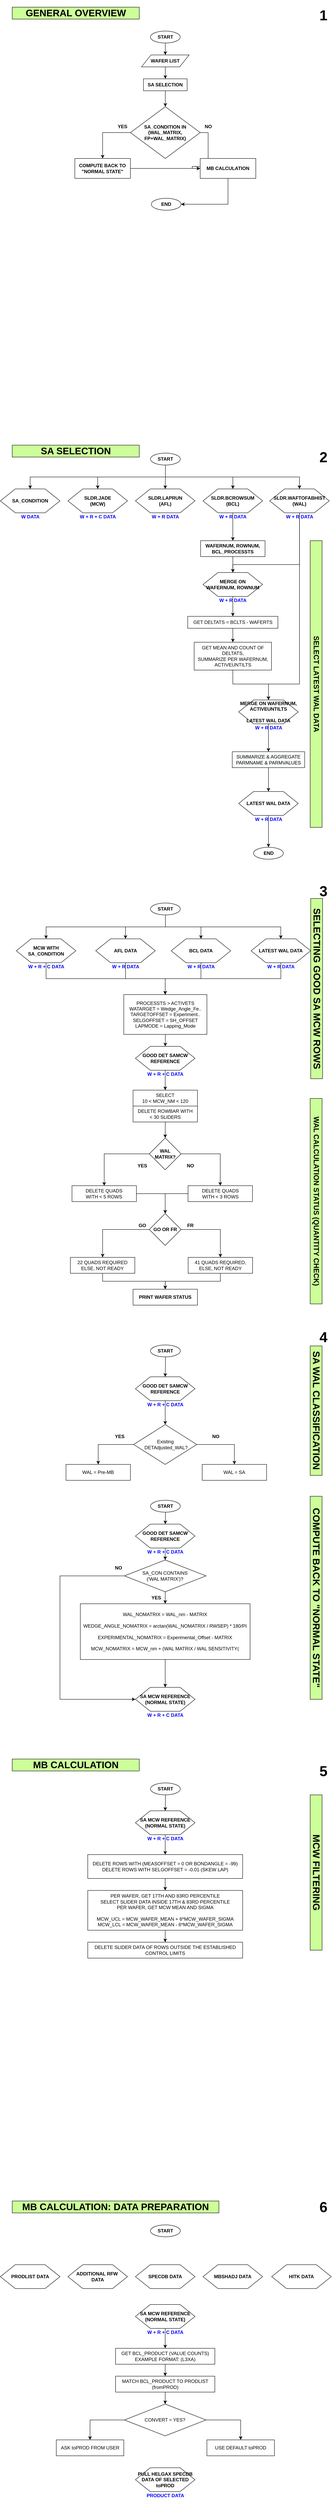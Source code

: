 <mxfile version="12.9.9" type="github">
  <diagram id="1Mv5UenHe6NZsJKYI-XA" name="Page-1">
    <mxGraphModel dx="1143" dy="1230" grid="1" gridSize="10" guides="1" tooltips="1" connect="1" arrows="1" fold="1" page="1" pageScale="1" pageWidth="850" pageHeight="1100" math="0" shadow="0">
      <root>
        <mxCell id="0" />
        <mxCell id="1" parent="0" />
        <mxCell id="eDKnLKu3AF1lJeht246Q-283" value="&lt;h1&gt;SA WAL CLASSIFICATION&lt;/h1&gt;" style="rounded=0;whiteSpace=wrap;html=1;fontStyle=1;fillColor=#CCFF99;rotation=90;" vertex="1" parent="1">
          <mxGeometry x="642.47" y="3530" width="325.06" height="30" as="geometry" />
        </mxCell>
        <mxCell id="eDKnLKu3AF1lJeht246Q-268" value="&lt;h1&gt;SELECTING GOOD SA MCW ROWS&lt;/h1&gt;" style="rounded=0;whiteSpace=wrap;html=1;fontStyle=1;fillColor=#CCFF99;rotation=90;" vertex="1" parent="1">
          <mxGeometry x="580" y="2470" width="452.68" height="30" as="geometry" />
        </mxCell>
        <mxCell id="eDKnLKu3AF1lJeht246Q-3" style="edgeStyle=orthogonalEdgeStyle;rounded=0;orthogonalLoop=1;jettySize=auto;html=1;exitX=0.5;exitY=1;exitDx=0;exitDy=0;entryX=0.5;entryY=0;entryDx=0;entryDy=0;fontStyle=1" edge="1" parent="1" source="eDKnLKu3AF1lJeht246Q-1" target="eDKnLKu3AF1lJeht246Q-2">
          <mxGeometry relative="1" as="geometry" />
        </mxCell>
        <mxCell id="eDKnLKu3AF1lJeht246Q-1" value="&lt;span&gt;START&lt;/span&gt;" style="ellipse;whiteSpace=wrap;html=1;fontStyle=1" vertex="1" parent="1">
          <mxGeometry x="387.76" y="80" width="75" height="30" as="geometry" />
        </mxCell>
        <mxCell id="eDKnLKu3AF1lJeht246Q-5" style="edgeStyle=orthogonalEdgeStyle;rounded=0;orthogonalLoop=1;jettySize=auto;html=1;exitX=0.5;exitY=1;exitDx=0;exitDy=0;entryX=0.5;entryY=0;entryDx=0;entryDy=0;fontStyle=1" edge="1" parent="1" source="eDKnLKu3AF1lJeht246Q-2" target="eDKnLKu3AF1lJeht246Q-4">
          <mxGeometry relative="1" as="geometry" />
        </mxCell>
        <mxCell id="eDKnLKu3AF1lJeht246Q-2" value="WAFER LIST" style="shape=parallelogram;perimeter=parallelogramPerimeter;whiteSpace=wrap;html=1;fontStyle=1" vertex="1" parent="1">
          <mxGeometry x="365.26" y="140" width="120" height="30" as="geometry" />
        </mxCell>
        <mxCell id="eDKnLKu3AF1lJeht246Q-7" value="" style="edgeStyle=orthogonalEdgeStyle;rounded=0;orthogonalLoop=1;jettySize=auto;html=1;fontStyle=1" edge="1" parent="1" source="eDKnLKu3AF1lJeht246Q-4" target="eDKnLKu3AF1lJeht246Q-6">
          <mxGeometry relative="1" as="geometry" />
        </mxCell>
        <mxCell id="eDKnLKu3AF1lJeht246Q-4" value="&lt;span&gt;SA SELECTION&lt;/span&gt;" style="rounded=0;whiteSpace=wrap;html=1;fontStyle=1" vertex="1" parent="1">
          <mxGeometry x="370.27" y="200" width="110" height="30" as="geometry" />
        </mxCell>
        <mxCell id="eDKnLKu3AF1lJeht246Q-11" style="edgeStyle=orthogonalEdgeStyle;rounded=0;orthogonalLoop=1;jettySize=auto;html=1;exitX=0;exitY=0.5;exitDx=0;exitDy=0;entryX=0.5;entryY=0;entryDx=0;entryDy=0;fontStyle=1" edge="1" parent="1" source="eDKnLKu3AF1lJeht246Q-6" target="eDKnLKu3AF1lJeht246Q-8">
          <mxGeometry relative="1" as="geometry" />
        </mxCell>
        <mxCell id="eDKnLKu3AF1lJeht246Q-12" style="edgeStyle=orthogonalEdgeStyle;rounded=0;orthogonalLoop=1;jettySize=auto;html=1;exitX=1;exitY=0.5;exitDx=0;exitDy=0;fontStyle=1" edge="1" parent="1" source="eDKnLKu3AF1lJeht246Q-6" target="eDKnLKu3AF1lJeht246Q-10">
          <mxGeometry relative="1" as="geometry" />
        </mxCell>
        <mxCell id="eDKnLKu3AF1lJeht246Q-6" value="SA_CONDITION IN (WAL_MATRIX, FP+WAL_MATRIX)" style="rhombus;whiteSpace=wrap;html=1;fontStyle=1" vertex="1" parent="1">
          <mxGeometry x="337.4" y="270" width="175.71" height="130" as="geometry" />
        </mxCell>
        <mxCell id="eDKnLKu3AF1lJeht246Q-17" style="edgeStyle=orthogonalEdgeStyle;rounded=0;orthogonalLoop=1;jettySize=auto;html=1;exitX=1;exitY=0.5;exitDx=0;exitDy=0;fontStyle=1" edge="1" parent="1" source="eDKnLKu3AF1lJeht246Q-8" target="eDKnLKu3AF1lJeht246Q-10">
          <mxGeometry relative="1" as="geometry" />
        </mxCell>
        <mxCell id="eDKnLKu3AF1lJeht246Q-8" value="&lt;span&gt;COMPUTE BACK TO &quot;NORMAL STATE&quot;&lt;br&gt;&lt;/span&gt;" style="rounded=0;whiteSpace=wrap;html=1;fontStyle=1" vertex="1" parent="1">
          <mxGeometry x="197.4" y="400" width="140" height="50" as="geometry" />
        </mxCell>
        <mxCell id="eDKnLKu3AF1lJeht246Q-20" style="edgeStyle=orthogonalEdgeStyle;rounded=0;orthogonalLoop=1;jettySize=auto;html=1;exitX=0.5;exitY=1;exitDx=0;exitDy=0;entryX=1;entryY=0.5;entryDx=0;entryDy=0;fontStyle=1" edge="1" parent="1" source="eDKnLKu3AF1lJeht246Q-10" target="eDKnLKu3AF1lJeht246Q-18">
          <mxGeometry relative="1" as="geometry" />
        </mxCell>
        <mxCell id="eDKnLKu3AF1lJeht246Q-10" value="&lt;span&gt;MB CALCULATION&lt;br&gt;&lt;/span&gt;" style="rounded=0;whiteSpace=wrap;html=1;fontStyle=1" vertex="1" parent="1">
          <mxGeometry x="513.11" y="400" width="140" height="50" as="geometry" />
        </mxCell>
        <mxCell id="eDKnLKu3AF1lJeht246Q-13" value="&lt;span&gt;YES&lt;/span&gt;" style="text;html=1;align=center;verticalAlign=middle;resizable=0;points=[];autosize=1;fontStyle=1" vertex="1" parent="1">
          <mxGeometry x="297.4" y="310" width="40" height="20" as="geometry" />
        </mxCell>
        <mxCell id="eDKnLKu3AF1lJeht246Q-14" value="&lt;span&gt;NO&lt;/span&gt;" style="text;html=1;align=center;verticalAlign=middle;resizable=0;points=[];autosize=1;fontStyle=1" vertex="1" parent="1">
          <mxGeometry x="518.11" y="310" width="30" height="20" as="geometry" />
        </mxCell>
        <mxCell id="eDKnLKu3AF1lJeht246Q-18" value="&lt;span&gt;END&lt;/span&gt;" style="ellipse;whiteSpace=wrap;html=1;fontStyle=1" vertex="1" parent="1">
          <mxGeometry x="390" y="500" width="75" height="30" as="geometry" />
        </mxCell>
        <mxCell id="eDKnLKu3AF1lJeht246Q-21" value="&lt;h1&gt;&lt;span&gt;SA SELECTION&lt;/span&gt;&lt;/h1&gt;" style="rounded=0;whiteSpace=wrap;html=1;fontStyle=1;fillColor=#CCFF99;" vertex="1" parent="1">
          <mxGeometry x="39.76" y="1120" width="320" height="30" as="geometry" />
        </mxCell>
        <mxCell id="eDKnLKu3AF1lJeht246Q-38" style="edgeStyle=orthogonalEdgeStyle;rounded=0;orthogonalLoop=1;jettySize=auto;html=1;exitX=0.5;exitY=1;exitDx=0;exitDy=0;fontStyle=1" edge="1" parent="1" source="eDKnLKu3AF1lJeht246Q-22" target="eDKnLKu3AF1lJeht246Q-36">
          <mxGeometry relative="1" as="geometry" />
        </mxCell>
        <mxCell id="eDKnLKu3AF1lJeht246Q-39" style="edgeStyle=orthogonalEdgeStyle;rounded=0;orthogonalLoop=1;jettySize=auto;html=1;exitX=0.5;exitY=1;exitDx=0;exitDy=0;fontStyle=1" edge="1" parent="1" source="eDKnLKu3AF1lJeht246Q-22" target="eDKnLKu3AF1lJeht246Q-29">
          <mxGeometry relative="1" as="geometry" />
        </mxCell>
        <mxCell id="eDKnLKu3AF1lJeht246Q-40" style="edgeStyle=orthogonalEdgeStyle;rounded=0;orthogonalLoop=1;jettySize=auto;html=1;exitX=0.5;exitY=1;exitDx=0;exitDy=0;fontStyle=1" edge="1" parent="1" source="eDKnLKu3AF1lJeht246Q-22" target="eDKnLKu3AF1lJeht246Q-23">
          <mxGeometry relative="1" as="geometry" />
        </mxCell>
        <mxCell id="eDKnLKu3AF1lJeht246Q-41" style="edgeStyle=orthogonalEdgeStyle;rounded=0;orthogonalLoop=1;jettySize=auto;html=1;exitX=0.5;exitY=1;exitDx=0;exitDy=0;fontStyle=1" edge="1" parent="1" source="eDKnLKu3AF1lJeht246Q-22" target="eDKnLKu3AF1lJeht246Q-25">
          <mxGeometry relative="1" as="geometry" />
        </mxCell>
        <mxCell id="eDKnLKu3AF1lJeht246Q-42" style="edgeStyle=orthogonalEdgeStyle;rounded=0;orthogonalLoop=1;jettySize=auto;html=1;exitX=0.5;exitY=1;exitDx=0;exitDy=0;fontStyle=1" edge="1" parent="1" source="eDKnLKu3AF1lJeht246Q-22" target="eDKnLKu3AF1lJeht246Q-27">
          <mxGeometry relative="1" as="geometry" />
        </mxCell>
        <mxCell id="eDKnLKu3AF1lJeht246Q-22" value="&lt;span&gt;START&lt;/span&gt;" style="ellipse;whiteSpace=wrap;html=1;fontStyle=1" vertex="1" parent="1">
          <mxGeometry x="388" y="1140" width="75" height="30" as="geometry" />
        </mxCell>
        <mxCell id="eDKnLKu3AF1lJeht246Q-23" value="SLDR.JADE&lt;br&gt;(MCW)" style="shape=hexagon;perimeter=hexagonPerimeter2;whiteSpace=wrap;html=1;fontStyle=1" vertex="1" parent="1">
          <mxGeometry x="180" y="1230" width="150" height="60" as="geometry" />
        </mxCell>
        <mxCell id="eDKnLKu3AF1lJeht246Q-24" value="&lt;font color=&quot;#0000ff&quot;&gt;W + R + C DATA&lt;/font&gt;" style="text;html=1;align=center;verticalAlign=middle;resizable=0;points=[];autosize=1;fontStyle=1" vertex="1" parent="1">
          <mxGeometry x="200" y="1290" width="110" height="20" as="geometry" />
        </mxCell>
        <mxCell id="eDKnLKu3AF1lJeht246Q-25" value="SLDR.LAPRUN&lt;br&gt;(AFL)" style="shape=hexagon;perimeter=hexagonPerimeter2;whiteSpace=wrap;html=1;fontStyle=1" vertex="1" parent="1">
          <mxGeometry x="350" y="1230" width="150" height="60" as="geometry" />
        </mxCell>
        <mxCell id="eDKnLKu3AF1lJeht246Q-26" value="&lt;font color=&quot;#0000ff&quot;&gt;W + R DATA&lt;/font&gt;" style="text;html=1;align=center;verticalAlign=middle;resizable=0;points=[];autosize=1;fontStyle=1" vertex="1" parent="1">
          <mxGeometry x="385" y="1290" width="80" height="20" as="geometry" />
        </mxCell>
        <mxCell id="eDKnLKu3AF1lJeht246Q-142" value="" style="edgeStyle=orthogonalEdgeStyle;rounded=0;orthogonalLoop=1;jettySize=auto;html=1;fontStyle=1" edge="1" parent="1" source="eDKnLKu3AF1lJeht246Q-27" target="eDKnLKu3AF1lJeht246Q-44">
          <mxGeometry relative="1" as="geometry" />
        </mxCell>
        <mxCell id="eDKnLKu3AF1lJeht246Q-27" value="SLDR.BCROWSUM&lt;br&gt;(BCL)" style="shape=hexagon;perimeter=hexagonPerimeter2;whiteSpace=wrap;html=1;fontStyle=1" vertex="1" parent="1">
          <mxGeometry x="520.27" y="1230" width="150" height="60" as="geometry" />
        </mxCell>
        <mxCell id="eDKnLKu3AF1lJeht246Q-28" value="&lt;font color=&quot;#0000ff&quot;&gt;W + R DATA&lt;/font&gt;" style="text;html=1;align=center;verticalAlign=middle;resizable=0;points=[];autosize=1;fontStyle=1" vertex="1" parent="1">
          <mxGeometry x="555.27" y="1290" width="80" height="20" as="geometry" />
        </mxCell>
        <mxCell id="eDKnLKu3AF1lJeht246Q-70" style="edgeStyle=orthogonalEdgeStyle;rounded=0;orthogonalLoop=1;jettySize=auto;html=1;fontStyle=1" edge="1" parent="1" source="eDKnLKu3AF1lJeht246Q-29" target="eDKnLKu3AF1lJeht246Q-63">
          <mxGeometry relative="1" as="geometry">
            <Array as="points">
              <mxPoint x="763" y="1720" />
              <mxPoint x="685" y="1720" />
            </Array>
          </mxGeometry>
        </mxCell>
        <mxCell id="eDKnLKu3AF1lJeht246Q-143" style="edgeStyle=orthogonalEdgeStyle;rounded=0;orthogonalLoop=1;jettySize=auto;html=1;entryX=0.5;entryY=0;entryDx=0;entryDy=0;fontStyle=1" edge="1" parent="1" source="eDKnLKu3AF1lJeht246Q-29" target="eDKnLKu3AF1lJeht246Q-48">
          <mxGeometry relative="1" as="geometry">
            <Array as="points">
              <mxPoint x="763" y="1420" />
              <mxPoint x="595" y="1420" />
            </Array>
          </mxGeometry>
        </mxCell>
        <mxCell id="eDKnLKu3AF1lJeht246Q-29" value="SLDR.WAFTOFABHIST&lt;br&gt;(WAL)" style="shape=hexagon;perimeter=hexagonPerimeter2;whiteSpace=wrap;html=1;fontStyle=1" vertex="1" parent="1">
          <mxGeometry x="688.11" y="1230" width="150" height="60" as="geometry" />
        </mxCell>
        <mxCell id="eDKnLKu3AF1lJeht246Q-30" value="&lt;font color=&quot;#0000ff&quot;&gt;W + R DATA&lt;/font&gt;" style="text;html=1;align=center;verticalAlign=middle;resizable=0;points=[];autosize=1;fontStyle=1" vertex="1" parent="1">
          <mxGeometry x="723.11" y="1290" width="80" height="20" as="geometry" />
        </mxCell>
        <mxCell id="eDKnLKu3AF1lJeht246Q-36" value="SA_CONDITION" style="shape=hexagon;perimeter=hexagonPerimeter2;whiteSpace=wrap;html=1;fontStyle=1" vertex="1" parent="1">
          <mxGeometry x="10" y="1230" width="150" height="60" as="geometry" />
        </mxCell>
        <mxCell id="eDKnLKu3AF1lJeht246Q-37" value="&lt;font color=&quot;#0000ff&quot;&gt;W DATA&lt;/font&gt;" style="text;html=1;align=center;verticalAlign=middle;resizable=0;points=[];autosize=1;fontStyle=1" vertex="1" parent="1">
          <mxGeometry x="55" y="1290" width="60" height="20" as="geometry" />
        </mxCell>
        <mxCell id="eDKnLKu3AF1lJeht246Q-144" value="" style="edgeStyle=orthogonalEdgeStyle;rounded=0;orthogonalLoop=1;jettySize=auto;html=1;fontStyle=1" edge="1" parent="1" source="eDKnLKu3AF1lJeht246Q-44" target="eDKnLKu3AF1lJeht246Q-48">
          <mxGeometry relative="1" as="geometry" />
        </mxCell>
        <mxCell id="eDKnLKu3AF1lJeht246Q-44" value="WAFERNUM, ROWNUM, BCL_PROCESSTS" style="rounded=0;whiteSpace=wrap;html=1;fontStyle=1" vertex="1" parent="1">
          <mxGeometry x="514.15" y="1360" width="162.23" height="40" as="geometry" />
        </mxCell>
        <mxCell id="eDKnLKu3AF1lJeht246Q-55" style="edgeStyle=orthogonalEdgeStyle;rounded=0;orthogonalLoop=1;jettySize=auto;html=1;exitX=0.5;exitY=1;exitDx=0;exitDy=0;entryX=0.5;entryY=0;entryDx=0;entryDy=0;fontStyle=1" edge="1" parent="1" source="eDKnLKu3AF1lJeht246Q-48" target="eDKnLKu3AF1lJeht246Q-52">
          <mxGeometry relative="1" as="geometry" />
        </mxCell>
        <mxCell id="eDKnLKu3AF1lJeht246Q-48" value="MERGE ON &lt;br&gt;WAFERNUM, ROWNUM" style="shape=hexagon;perimeter=hexagonPerimeter2;whiteSpace=wrap;html=1;fontStyle=1" vertex="1" parent="1">
          <mxGeometry x="520.27" y="1440" width="150" height="60" as="geometry" />
        </mxCell>
        <mxCell id="eDKnLKu3AF1lJeht246Q-49" value="&lt;font color=&quot;#0000ff&quot;&gt;W + R DATA&lt;/font&gt;" style="text;html=1;align=center;verticalAlign=middle;resizable=0;points=[];autosize=1;fontStyle=1" vertex="1" parent="1">
          <mxGeometry x="555.27" y="1500" width="80" height="20" as="geometry" />
        </mxCell>
        <mxCell id="eDKnLKu3AF1lJeht246Q-59" style="edgeStyle=orthogonalEdgeStyle;rounded=0;orthogonalLoop=1;jettySize=auto;html=1;exitX=0.5;exitY=1;exitDx=0;exitDy=0;fontStyle=1" edge="1" parent="1" source="eDKnLKu3AF1lJeht246Q-52" target="eDKnLKu3AF1lJeht246Q-56">
          <mxGeometry relative="1" as="geometry" />
        </mxCell>
        <mxCell id="eDKnLKu3AF1lJeht246Q-52" value="&lt;span&gt;GET DELTATS = BCLTS - WAFERTS&lt;br&gt;&lt;/span&gt;" style="rounded=0;whiteSpace=wrap;html=1;fontStyle=0" vertex="1" parent="1">
          <mxGeometry x="481.72" y="1550" width="227.1" height="30" as="geometry" />
        </mxCell>
        <mxCell id="eDKnLKu3AF1lJeht246Q-71" style="edgeStyle=orthogonalEdgeStyle;rounded=0;orthogonalLoop=1;jettySize=auto;html=1;fontStyle=1" edge="1" parent="1" source="eDKnLKu3AF1lJeht246Q-56" target="eDKnLKu3AF1lJeht246Q-63">
          <mxGeometry relative="1" as="geometry">
            <Array as="points">
              <mxPoint x="595" y="1720" />
              <mxPoint x="685" y="1720" />
            </Array>
          </mxGeometry>
        </mxCell>
        <mxCell id="eDKnLKu3AF1lJeht246Q-56" value="GET MEAN AND COUNT OF DELTATS,&lt;br&gt;SUMMARIZE PER WAFERNUM, ACTIVEUNTILTS" style="rounded=0;whiteSpace=wrap;html=1;fontStyle=0" vertex="1" parent="1">
          <mxGeometry x="497.9" y="1615" width="194.73" height="70" as="geometry" />
        </mxCell>
        <mxCell id="eDKnLKu3AF1lJeht246Q-159" style="edgeStyle=orthogonalEdgeStyle;rounded=0;orthogonalLoop=1;jettySize=auto;html=1;exitX=0.5;exitY=1;exitDx=0;exitDy=0;" edge="1" parent="1" source="eDKnLKu3AF1lJeht246Q-63" target="eDKnLKu3AF1lJeht246Q-156">
          <mxGeometry relative="1" as="geometry" />
        </mxCell>
        <mxCell id="eDKnLKu3AF1lJeht246Q-63" value="MERGE ON WAFERNUM, ACTIVEUNTILTS&lt;br&gt;&lt;br&gt;LATEST WAL DATA" style="shape=hexagon;perimeter=hexagonPerimeter2;whiteSpace=wrap;html=1;fontStyle=1" vertex="1" parent="1">
          <mxGeometry x="610" y="1760" width="150" height="60" as="geometry" />
        </mxCell>
        <mxCell id="eDKnLKu3AF1lJeht246Q-64" value="&lt;font color=&quot;#0000ff&quot;&gt;W + R DATA&lt;/font&gt;" style="text;html=1;align=center;verticalAlign=middle;resizable=0;points=[];autosize=1;fontStyle=1" vertex="1" parent="1">
          <mxGeometry x="645" y="1820" width="80" height="20" as="geometry" />
        </mxCell>
        <mxCell id="eDKnLKu3AF1lJeht246Q-72" value="&lt;font color=&quot;#0000ff&quot;&gt;W + R DATA&lt;/font&gt;" style="text;html=1;align=center;verticalAlign=middle;resizable=0;points=[];autosize=1;fontStyle=1" vertex="1" parent="1">
          <mxGeometry x="645" y="2050" width="80" height="20" as="geometry" />
        </mxCell>
        <mxCell id="eDKnLKu3AF1lJeht246Q-299" style="edgeStyle=orthogonalEdgeStyle;rounded=0;orthogonalLoop=1;jettySize=auto;html=1;entryX=0.5;entryY=0;entryDx=0;entryDy=0;" edge="1" parent="1" source="eDKnLKu3AF1lJeht246Q-73" target="eDKnLKu3AF1lJeht246Q-298">
          <mxGeometry relative="1" as="geometry" />
        </mxCell>
        <mxCell id="eDKnLKu3AF1lJeht246Q-73" value="LATEST WAL DATA" style="shape=hexagon;perimeter=hexagonPerimeter2;whiteSpace=wrap;html=1;fontStyle=1" vertex="1" parent="1">
          <mxGeometry x="610" y="1990" width="150" height="60" as="geometry" />
        </mxCell>
        <mxCell id="eDKnLKu3AF1lJeht246Q-93" value="SELECT&lt;br&gt;10 &amp;lt; MCW_NM &amp;lt; 120" style="rounded=0;whiteSpace=wrap;html=1;fontStyle=0" vertex="1" parent="1">
          <mxGeometry x="344" y="2740" width="162.23" height="40" as="geometry" />
        </mxCell>
        <mxCell id="eDKnLKu3AF1lJeht246Q-313" style="edgeStyle=orthogonalEdgeStyle;rounded=0;orthogonalLoop=1;jettySize=auto;html=1;exitX=0.5;exitY=1;exitDx=0;exitDy=0;" edge="1" parent="1" source="eDKnLKu3AF1lJeht246Q-97" target="eDKnLKu3AF1lJeht246Q-99">
          <mxGeometry relative="1" as="geometry" />
        </mxCell>
        <mxCell id="eDKnLKu3AF1lJeht246Q-97" value="DELETE ROWBAR WITH&lt;br&gt;&amp;lt; 30 SLIDERS" style="rounded=0;whiteSpace=wrap;html=1;fontStyle=0" vertex="1" parent="1">
          <mxGeometry x="344" y="2780" width="162.23" height="40" as="geometry" />
        </mxCell>
        <mxCell id="eDKnLKu3AF1lJeht246Q-314" style="edgeStyle=orthogonalEdgeStyle;rounded=0;orthogonalLoop=1;jettySize=auto;html=1;exitX=0;exitY=0.5;exitDx=0;exitDy=0;" edge="1" parent="1" source="eDKnLKu3AF1lJeht246Q-99" target="eDKnLKu3AF1lJeht246Q-107">
          <mxGeometry relative="1" as="geometry" />
        </mxCell>
        <mxCell id="eDKnLKu3AF1lJeht246Q-315" style="edgeStyle=orthogonalEdgeStyle;rounded=0;orthogonalLoop=1;jettySize=auto;html=1;exitX=1;exitY=0.5;exitDx=0;exitDy=0;entryX=0.5;entryY=0;entryDx=0;entryDy=0;" edge="1" parent="1" source="eDKnLKu3AF1lJeht246Q-99" target="eDKnLKu3AF1lJeht246Q-104">
          <mxGeometry relative="1" as="geometry" />
        </mxCell>
        <mxCell id="eDKnLKu3AF1lJeht246Q-99" value="WAL MATRIX?" style="rhombus;whiteSpace=wrap;html=1;fontStyle=1" vertex="1" parent="1">
          <mxGeometry x="385.0" y="2860" width="80" height="80" as="geometry" />
        </mxCell>
        <mxCell id="eDKnLKu3AF1lJeht246Q-318" style="edgeStyle=orthogonalEdgeStyle;rounded=0;orthogonalLoop=1;jettySize=auto;html=1;exitX=0;exitY=0.5;exitDx=0;exitDy=0;entryX=0.5;entryY=0;entryDx=0;entryDy=0;" edge="1" parent="1" source="eDKnLKu3AF1lJeht246Q-104" target="eDKnLKu3AF1lJeht246Q-120">
          <mxGeometry relative="1" as="geometry" />
        </mxCell>
        <mxCell id="eDKnLKu3AF1lJeht246Q-104" value="DELETE QUADS &lt;br&gt;WITH &amp;lt; 3 ROWS" style="rounded=0;whiteSpace=wrap;html=1;fontStyle=0" vertex="1" parent="1">
          <mxGeometry x="482.5" y="2980" width="162.23" height="40" as="geometry" />
        </mxCell>
        <mxCell id="eDKnLKu3AF1lJeht246Q-317" style="edgeStyle=orthogonalEdgeStyle;rounded=0;orthogonalLoop=1;jettySize=auto;html=1;exitX=1;exitY=0.5;exitDx=0;exitDy=0;entryX=0.5;entryY=0;entryDx=0;entryDy=0;" edge="1" parent="1" source="eDKnLKu3AF1lJeht246Q-107" target="eDKnLKu3AF1lJeht246Q-120">
          <mxGeometry relative="1" as="geometry" />
        </mxCell>
        <mxCell id="eDKnLKu3AF1lJeht246Q-107" value="DELETE QUADS &lt;br&gt;WITH &amp;lt; 5 ROWS" style="rounded=0;whiteSpace=wrap;html=1;fontStyle=0" vertex="1" parent="1">
          <mxGeometry x="190.27" y="2980" width="162.23" height="40" as="geometry" />
        </mxCell>
        <mxCell id="eDKnLKu3AF1lJeht246Q-110" value="&lt;span&gt;YES&lt;/span&gt;" style="text;html=1;align=center;verticalAlign=middle;resizable=0;points=[];autosize=1;fontStyle=1" vertex="1" parent="1">
          <mxGeometry x="346.93" y="2920" width="40" height="20" as="geometry" />
        </mxCell>
        <mxCell id="eDKnLKu3AF1lJeht246Q-111" value="&lt;span&gt;NO&lt;/span&gt;" style="text;html=1;align=center;verticalAlign=middle;resizable=0;points=[];autosize=1;fontStyle=1" vertex="1" parent="1">
          <mxGeometry x="473.05" y="2920" width="30" height="20" as="geometry" />
        </mxCell>
        <mxCell id="eDKnLKu3AF1lJeht246Q-319" style="edgeStyle=orthogonalEdgeStyle;rounded=0;orthogonalLoop=1;jettySize=auto;html=1;exitX=0;exitY=0.5;exitDx=0;exitDy=0;" edge="1" parent="1" source="eDKnLKu3AF1lJeht246Q-120" target="eDKnLKu3AF1lJeht246Q-122">
          <mxGeometry relative="1" as="geometry" />
        </mxCell>
        <mxCell id="eDKnLKu3AF1lJeht246Q-320" style="edgeStyle=orthogonalEdgeStyle;rounded=0;orthogonalLoop=1;jettySize=auto;html=1;exitX=1;exitY=0.5;exitDx=0;exitDy=0;" edge="1" parent="1" source="eDKnLKu3AF1lJeht246Q-120" target="eDKnLKu3AF1lJeht246Q-121">
          <mxGeometry relative="1" as="geometry" />
        </mxCell>
        <mxCell id="eDKnLKu3AF1lJeht246Q-120" value="GO OR FR" style="rhombus;whiteSpace=wrap;html=1;fontStyle=1" vertex="1" parent="1">
          <mxGeometry x="385.0" y="3050" width="80" height="80" as="geometry" />
        </mxCell>
        <mxCell id="eDKnLKu3AF1lJeht246Q-323" style="edgeStyle=orthogonalEdgeStyle;rounded=0;orthogonalLoop=1;jettySize=auto;html=1;exitX=0.5;exitY=1;exitDx=0;exitDy=0;" edge="1" parent="1" source="eDKnLKu3AF1lJeht246Q-121" target="eDKnLKu3AF1lJeht246Q-321">
          <mxGeometry relative="1" as="geometry" />
        </mxCell>
        <mxCell id="eDKnLKu3AF1lJeht246Q-121" value="41 QUADS REQUIRED,&lt;br&gt;ELSE, NOT READY" style="rounded=0;whiteSpace=wrap;html=1;fontStyle=0" vertex="1" parent="1">
          <mxGeometry x="482.77" y="3160" width="162.23" height="40" as="geometry" />
        </mxCell>
        <mxCell id="eDKnLKu3AF1lJeht246Q-322" style="edgeStyle=orthogonalEdgeStyle;rounded=0;orthogonalLoop=1;jettySize=auto;html=1;exitX=0.5;exitY=1;exitDx=0;exitDy=0;" edge="1" parent="1" source="eDKnLKu3AF1lJeht246Q-122" target="eDKnLKu3AF1lJeht246Q-321">
          <mxGeometry relative="1" as="geometry" />
        </mxCell>
        <mxCell id="eDKnLKu3AF1lJeht246Q-122" value="22 QUADS REQUIRED&lt;br&gt;ELSE, NOT READY" style="rounded=0;whiteSpace=wrap;html=1;fontStyle=0" vertex="1" parent="1">
          <mxGeometry x="186.29" y="3160" width="162.23" height="40" as="geometry" />
        </mxCell>
        <mxCell id="eDKnLKu3AF1lJeht246Q-276" style="edgeStyle=orthogonalEdgeStyle;rounded=0;orthogonalLoop=1;jettySize=auto;html=1;" edge="1" parent="1" source="eDKnLKu3AF1lJeht246Q-145" target="eDKnLKu3AF1lJeht246Q-147">
          <mxGeometry relative="1" as="geometry">
            <Array as="points">
              <mxPoint x="125" y="2460" />
              <mxPoint x="425" y="2460" />
            </Array>
          </mxGeometry>
        </mxCell>
        <mxCell id="eDKnLKu3AF1lJeht246Q-145" value="MCW WITH SA_CONDITION" style="shape=hexagon;perimeter=hexagonPerimeter2;whiteSpace=wrap;html=1;fontStyle=1" vertex="1" parent="1">
          <mxGeometry x="50" y="2360" width="150" height="60" as="geometry" />
        </mxCell>
        <mxCell id="eDKnLKu3AF1lJeht246Q-146" value="&lt;font color=&quot;#0000ff&quot;&gt;W + R + C DATA&lt;/font&gt;" style="text;html=1;align=center;verticalAlign=middle;resizable=0;points=[];autosize=1;fontStyle=1" vertex="1" parent="1">
          <mxGeometry x="70" y="2420" width="110" height="20" as="geometry" />
        </mxCell>
        <mxCell id="eDKnLKu3AF1lJeht246Q-280" style="edgeStyle=orthogonalEdgeStyle;rounded=0;orthogonalLoop=1;jettySize=auto;html=1;" edge="1" parent="1" source="eDKnLKu3AF1lJeht246Q-147" target="eDKnLKu3AF1lJeht246Q-183">
          <mxGeometry relative="1" as="geometry" />
        </mxCell>
        <mxCell id="eDKnLKu3AF1lJeht246Q-147" value="PROCESSTS &amp;gt; ACTIVETS&lt;br&gt;WATARGET = Wedge_Angle_Fe..&lt;br&gt;TARGETOFFSET = Experiment..&lt;br&gt;SELGOFFSET = SH_OFFSET&lt;br&gt;LAPMODE = Lapping_Mode" style="rounded=0;whiteSpace=wrap;html=1;fontStyle=0" vertex="1" parent="1">
          <mxGeometry x="320.73" y="2500" width="209.27" height="100" as="geometry" />
        </mxCell>
        <mxCell id="eDKnLKu3AF1lJeht246Q-275" style="edgeStyle=orthogonalEdgeStyle;rounded=0;orthogonalLoop=1;jettySize=auto;html=1;" edge="1" parent="1" source="eDKnLKu3AF1lJeht246Q-152" target="eDKnLKu3AF1lJeht246Q-147">
          <mxGeometry relative="1" as="geometry">
            <Array as="points">
              <mxPoint x="325" y="2460" />
              <mxPoint x="425" y="2460" />
            </Array>
          </mxGeometry>
        </mxCell>
        <mxCell id="eDKnLKu3AF1lJeht246Q-152" value="AFL DATA" style="shape=hexagon;perimeter=hexagonPerimeter2;whiteSpace=wrap;html=1;fontStyle=1" vertex="1" parent="1">
          <mxGeometry x="250" y="2360" width="150" height="60" as="geometry" />
        </mxCell>
        <mxCell id="eDKnLKu3AF1lJeht246Q-153" value="&lt;font color=&quot;#0000ff&quot;&gt;W + R DATA&lt;/font&gt;" style="text;html=1;align=center;verticalAlign=middle;resizable=0;points=[];autosize=1;fontStyle=1" vertex="1" parent="1">
          <mxGeometry x="285" y="2420" width="80" height="20" as="geometry" />
        </mxCell>
        <mxCell id="eDKnLKu3AF1lJeht246Q-279" style="edgeStyle=orthogonalEdgeStyle;rounded=0;orthogonalLoop=1;jettySize=auto;html=1;" edge="1" parent="1" source="eDKnLKu3AF1lJeht246Q-154" target="eDKnLKu3AF1lJeht246Q-147">
          <mxGeometry relative="1" as="geometry">
            <Array as="points">
              <mxPoint x="515" y="2460" />
              <mxPoint x="425" y="2460" />
            </Array>
          </mxGeometry>
        </mxCell>
        <mxCell id="eDKnLKu3AF1lJeht246Q-154" value="BCL DATA" style="shape=hexagon;perimeter=hexagonPerimeter2;whiteSpace=wrap;html=1;fontStyle=1" vertex="1" parent="1">
          <mxGeometry x="440" y="2360" width="150" height="60" as="geometry" />
        </mxCell>
        <mxCell id="eDKnLKu3AF1lJeht246Q-155" value="&lt;font color=&quot;#0000ff&quot;&gt;W + R DATA&lt;/font&gt;" style="text;html=1;align=center;verticalAlign=middle;resizable=0;points=[];autosize=1;fontStyle=1" vertex="1" parent="1">
          <mxGeometry x="475" y="2420" width="80" height="20" as="geometry" />
        </mxCell>
        <mxCell id="eDKnLKu3AF1lJeht246Q-160" value="" style="edgeStyle=orthogonalEdgeStyle;rounded=0;orthogonalLoop=1;jettySize=auto;html=1;" edge="1" parent="1" source="eDKnLKu3AF1lJeht246Q-156" target="eDKnLKu3AF1lJeht246Q-73">
          <mxGeometry relative="1" as="geometry" />
        </mxCell>
        <mxCell id="eDKnLKu3AF1lJeht246Q-156" value="&lt;div&gt;&lt;span style=&quot;font-weight: normal&quot;&gt;&lt;span style=&quot;color: rgb(0 , 0 , 0) ; font-family: &amp;#34;helvetica&amp;#34; ; font-size: 12px ; font-style: normal ; letter-spacing: normal ; text-indent: 0px ; text-transform: none ; word-spacing: 0px ; background-color: rgb(248 , 249 , 250) ; float: none ; display: inline&quot;&gt;SUMMARIZE &amp;amp; AGGREGATE PARMNAME &amp;amp; PARMVALUES&lt;/span&gt;&lt;/span&gt;&lt;br&gt;&lt;/div&gt;" style="rounded=0;whiteSpace=wrap;html=1;fontStyle=1" vertex="1" parent="1">
          <mxGeometry x="593.81" y="1890" width="182.37" height="40" as="geometry" />
        </mxCell>
        <mxCell id="eDKnLKu3AF1lJeht246Q-312" style="edgeStyle=orthogonalEdgeStyle;rounded=0;orthogonalLoop=1;jettySize=auto;html=1;exitX=0.5;exitY=1;exitDx=0;exitDy=0;" edge="1" parent="1" source="eDKnLKu3AF1lJeht246Q-183" target="eDKnLKu3AF1lJeht246Q-93">
          <mxGeometry relative="1" as="geometry" />
        </mxCell>
        <mxCell id="eDKnLKu3AF1lJeht246Q-183" value="GOOD DET SAMCW REFERENCE" style="shape=hexagon;perimeter=hexagonPerimeter2;whiteSpace=wrap;html=1;fontStyle=1" vertex="1" parent="1">
          <mxGeometry x="350" y="2630" width="150" height="60" as="geometry" />
        </mxCell>
        <mxCell id="eDKnLKu3AF1lJeht246Q-184" value="&lt;font color=&quot;#0000ff&quot;&gt;W + R + C DATA&lt;/font&gt;" style="text;html=1;align=center;verticalAlign=middle;resizable=0;points=[];autosize=1;fontStyle=1" vertex="1" parent="1">
          <mxGeometry x="370.36" y="2690" width="110" height="20" as="geometry" />
        </mxCell>
        <mxCell id="eDKnLKu3AF1lJeht246Q-294" style="edgeStyle=orthogonalEdgeStyle;rounded=0;orthogonalLoop=1;jettySize=auto;html=1;exitX=0;exitY=0.5;exitDx=0;exitDy=0;entryX=0.5;entryY=0;entryDx=0;entryDy=0;" edge="1" parent="1" source="eDKnLKu3AF1lJeht246Q-188" target="eDKnLKu3AF1lJeht246Q-192">
          <mxGeometry relative="1" as="geometry" />
        </mxCell>
        <mxCell id="eDKnLKu3AF1lJeht246Q-295" style="edgeStyle=orthogonalEdgeStyle;rounded=0;orthogonalLoop=1;jettySize=auto;html=1;entryX=0.5;entryY=0;entryDx=0;entryDy=0;" edge="1" parent="1" source="eDKnLKu3AF1lJeht246Q-188" target="eDKnLKu3AF1lJeht246Q-194">
          <mxGeometry relative="1" as="geometry" />
        </mxCell>
        <mxCell id="eDKnLKu3AF1lJeht246Q-188" value="&lt;span style=&quot;font-weight: normal&quot;&gt;Existing&lt;br&gt;&amp;nbsp;DETAdjusted_WAL?&lt;/span&gt;" style="rhombus;whiteSpace=wrap;html=1;fontStyle=1" vertex="1" parent="1">
          <mxGeometry x="345.57" y="3580" width="158.86" height="100" as="geometry" />
        </mxCell>
        <mxCell id="eDKnLKu3AF1lJeht246Q-192" value="WAL = Pre-MB" style="rounded=0;whiteSpace=wrap;html=1;fontStyle=0" vertex="1" parent="1">
          <mxGeometry x="175.17" y="3680" width="162.23" height="40" as="geometry" />
        </mxCell>
        <mxCell id="eDKnLKu3AF1lJeht246Q-194" value="WAL = SA" style="rounded=0;whiteSpace=wrap;html=1;fontStyle=0" vertex="1" parent="1">
          <mxGeometry x="518.11" y="3680" width="162.23" height="40" as="geometry" />
        </mxCell>
        <mxCell id="eDKnLKu3AF1lJeht246Q-196" value="&lt;b&gt;YES&lt;/b&gt;" style="text;html=1;align=center;verticalAlign=middle;resizable=0;points=[];autosize=1;" vertex="1" parent="1">
          <mxGeometry x="290" y="3600" width="40" height="20" as="geometry" />
        </mxCell>
        <mxCell id="eDKnLKu3AF1lJeht246Q-204" value="&lt;b&gt;NO&lt;/b&gt;" style="text;html=1;align=center;verticalAlign=middle;resizable=0;points=[];autosize=1;" vertex="1" parent="1">
          <mxGeometry x="537.13" y="3600" width="30" height="20" as="geometry" />
        </mxCell>
        <mxCell id="eDKnLKu3AF1lJeht246Q-332" style="edgeStyle=orthogonalEdgeStyle;rounded=0;orthogonalLoop=1;jettySize=auto;html=1;exitX=0.5;exitY=1;exitDx=0;exitDy=0;" edge="1" parent="1" source="eDKnLKu3AF1lJeht246Q-206" target="eDKnLKu3AF1lJeht246Q-329">
          <mxGeometry relative="1" as="geometry" />
        </mxCell>
        <mxCell id="eDKnLKu3AF1lJeht246Q-206" value="&lt;span&gt;START&lt;/span&gt;" style="ellipse;whiteSpace=wrap;html=1;fontStyle=1" vertex="1" parent="1">
          <mxGeometry x="388" y="3770" width="75" height="30" as="geometry" />
        </mxCell>
        <mxCell id="eDKnLKu3AF1lJeht246Q-239" style="edgeStyle=orthogonalEdgeStyle;rounded=0;orthogonalLoop=1;jettySize=auto;html=1;" edge="1" parent="1" source="eDKnLKu3AF1lJeht246Q-233" target="eDKnLKu3AF1lJeht246Q-238">
          <mxGeometry relative="1" as="geometry" />
        </mxCell>
        <mxCell id="eDKnLKu3AF1lJeht246Q-399" style="edgeStyle=orthogonalEdgeStyle;rounded=0;orthogonalLoop=1;jettySize=auto;html=1;exitX=0;exitY=0.5;exitDx=0;exitDy=0;entryX=0;entryY=0.5;entryDx=0;entryDy=0;" edge="1" parent="1" source="eDKnLKu3AF1lJeht246Q-233" target="eDKnLKu3AF1lJeht246Q-342">
          <mxGeometry relative="1" as="geometry">
            <Array as="points">
              <mxPoint x="160" y="3960" />
              <mxPoint x="160" y="4270" />
            </Array>
          </mxGeometry>
        </mxCell>
        <mxCell id="eDKnLKu3AF1lJeht246Q-233" value="&lt;span&gt;SA_CON CONTAINS &lt;br&gt;(&#39;WAL MATRIX&#39;)?&lt;/span&gt;" style="rhombus;whiteSpace=wrap;html=1;fontStyle=0" vertex="1" parent="1">
          <mxGeometry x="322.37" y="3920" width="205.24" height="80" as="geometry" />
        </mxCell>
        <mxCell id="eDKnLKu3AF1lJeht246Q-344" value="" style="edgeStyle=orthogonalEdgeStyle;rounded=0;orthogonalLoop=1;jettySize=auto;html=1;" edge="1" parent="1" source="eDKnLKu3AF1lJeht246Q-238" target="eDKnLKu3AF1lJeht246Q-342">
          <mxGeometry relative="1" as="geometry" />
        </mxCell>
        <mxCell id="eDKnLKu3AF1lJeht246Q-238" value="WAL_NOMATRIX = WAL_nm - MATRIX&lt;br&gt;&lt;br&gt;WEDGE_ANGLE_NOMATRIX = arctan(WAL_NOMATRIX / RWSEP) * 180/PI&lt;br&gt;&lt;br&gt;EXPERIMENTAL_NOMATRIX = Experimental_Offset - MATRIX&lt;br&gt;&lt;br&gt;MCW_NOMATRIX = MCW_nm + (WAL MATRIX / WAL SENSITIVITY(" style="rounded=0;whiteSpace=wrap;html=1;fontStyle=0" vertex="1" parent="1">
          <mxGeometry x="211.28" y="4030" width="427.43" height="140" as="geometry" />
        </mxCell>
        <mxCell id="eDKnLKu3AF1lJeht246Q-278" style="edgeStyle=orthogonalEdgeStyle;rounded=0;orthogonalLoop=1;jettySize=auto;html=1;" edge="1" parent="1" source="eDKnLKu3AF1lJeht246Q-259" target="eDKnLKu3AF1lJeht246Q-147">
          <mxGeometry relative="1" as="geometry">
            <Array as="points">
              <mxPoint x="716" y="2460" />
              <mxPoint x="425" y="2460" />
            </Array>
          </mxGeometry>
        </mxCell>
        <mxCell id="eDKnLKu3AF1lJeht246Q-259" value="LATEST WAL DATA" style="shape=hexagon;perimeter=hexagonPerimeter2;whiteSpace=wrap;html=1;fontStyle=1" vertex="1" parent="1">
          <mxGeometry x="641.22" y="2360" width="150" height="60" as="geometry" />
        </mxCell>
        <mxCell id="eDKnLKu3AF1lJeht246Q-260" value="&lt;font color=&quot;#0000ff&quot;&gt;W + R DATA&lt;/font&gt;" style="text;html=1;align=center;verticalAlign=middle;resizable=0;points=[];autosize=1;fontStyle=1" vertex="1" parent="1">
          <mxGeometry x="676.22" y="2420" width="80" height="20" as="geometry" />
        </mxCell>
        <mxCell id="eDKnLKu3AF1lJeht246Q-265" value="&lt;h2&gt;WAL CALCULATION STATUS (QUANTITY CHECK)&lt;/h2&gt;" style="rounded=0;whiteSpace=wrap;html=1;fontStyle=1;fillColor=#CCFF99;rotation=90;" vertex="1" parent="1">
          <mxGeometry x="547.03" y="3003.92" width="515.95" height="30" as="geometry" />
        </mxCell>
        <mxCell id="eDKnLKu3AF1lJeht246Q-266" value="&lt;h2&gt;&lt;span&gt;SELECT LATEST WAL DATA&lt;/span&gt;&lt;/h2&gt;" style="rounded=0;whiteSpace=wrap;html=1;fontStyle=1;fillColor=#CCFF99;rotation=90;" vertex="1" parent="1">
          <mxGeometry x="445" y="1705" width="720" height="30" as="geometry" />
        </mxCell>
        <mxCell id="eDKnLKu3AF1lJeht246Q-270" value="&lt;h1&gt;&lt;span&gt;GENERAL OVERVIEW&lt;/span&gt;&lt;/h1&gt;" style="rounded=0;whiteSpace=wrap;html=1;fontStyle=1;fillColor=#CCFF99;" vertex="1" parent="1">
          <mxGeometry x="39.76" y="20" width="320" height="30" as="geometry" />
        </mxCell>
        <mxCell id="eDKnLKu3AF1lJeht246Q-285" style="edgeStyle=orthogonalEdgeStyle;rounded=0;orthogonalLoop=1;jettySize=auto;html=1;" edge="1" parent="1" source="eDKnLKu3AF1lJeht246Q-284" target="eDKnLKu3AF1lJeht246Q-145">
          <mxGeometry relative="1" as="geometry">
            <Array as="points">
              <mxPoint x="426" y="2330" />
              <mxPoint x="125" y="2330" />
            </Array>
          </mxGeometry>
        </mxCell>
        <mxCell id="eDKnLKu3AF1lJeht246Q-286" style="edgeStyle=orthogonalEdgeStyle;rounded=0;orthogonalLoop=1;jettySize=auto;html=1;" edge="1" parent="1" source="eDKnLKu3AF1lJeht246Q-284" target="eDKnLKu3AF1lJeht246Q-259">
          <mxGeometry relative="1" as="geometry">
            <Array as="points">
              <mxPoint x="426" y="2330" />
              <mxPoint x="716" y="2330" />
            </Array>
          </mxGeometry>
        </mxCell>
        <mxCell id="eDKnLKu3AF1lJeht246Q-287" style="edgeStyle=orthogonalEdgeStyle;rounded=0;orthogonalLoop=1;jettySize=auto;html=1;" edge="1" parent="1" source="eDKnLKu3AF1lJeht246Q-284" target="eDKnLKu3AF1lJeht246Q-152">
          <mxGeometry relative="1" as="geometry" />
        </mxCell>
        <mxCell id="eDKnLKu3AF1lJeht246Q-288" style="edgeStyle=orthogonalEdgeStyle;rounded=0;orthogonalLoop=1;jettySize=auto;html=1;entryX=0.5;entryY=0;entryDx=0;entryDy=0;" edge="1" parent="1" source="eDKnLKu3AF1lJeht246Q-284" target="eDKnLKu3AF1lJeht246Q-154">
          <mxGeometry relative="1" as="geometry" />
        </mxCell>
        <mxCell id="eDKnLKu3AF1lJeht246Q-284" value="&lt;span&gt;START&lt;/span&gt;" style="ellipse;whiteSpace=wrap;html=1;fontStyle=1" vertex="1" parent="1">
          <mxGeometry x="388" y="2270" width="75" height="30" as="geometry" />
        </mxCell>
        <mxCell id="eDKnLKu3AF1lJeht246Q-292" style="edgeStyle=orthogonalEdgeStyle;rounded=0;orthogonalLoop=1;jettySize=auto;html=1;exitX=0.5;exitY=1;exitDx=0;exitDy=0;" edge="1" parent="1" source="eDKnLKu3AF1lJeht246Q-289" target="eDKnLKu3AF1lJeht246Q-290">
          <mxGeometry relative="1" as="geometry" />
        </mxCell>
        <mxCell id="eDKnLKu3AF1lJeht246Q-289" value="&lt;span&gt;START&lt;/span&gt;" style="ellipse;whiteSpace=wrap;html=1;fontStyle=1" vertex="1" parent="1">
          <mxGeometry x="388" y="3380" width="75" height="30" as="geometry" />
        </mxCell>
        <mxCell id="eDKnLKu3AF1lJeht246Q-293" style="edgeStyle=orthogonalEdgeStyle;rounded=0;orthogonalLoop=1;jettySize=auto;html=1;" edge="1" parent="1" source="eDKnLKu3AF1lJeht246Q-290" target="eDKnLKu3AF1lJeht246Q-188">
          <mxGeometry relative="1" as="geometry" />
        </mxCell>
        <mxCell id="eDKnLKu3AF1lJeht246Q-290" value="GOOD DET SAMCW REFERENCE" style="shape=hexagon;perimeter=hexagonPerimeter2;whiteSpace=wrap;html=1;fontStyle=1" vertex="1" parent="1">
          <mxGeometry x="350" y="3460" width="150" height="60" as="geometry" />
        </mxCell>
        <mxCell id="eDKnLKu3AF1lJeht246Q-291" value="&lt;font color=&quot;#0000ff&quot;&gt;W + R + C DATA&lt;/font&gt;" style="text;html=1;align=center;verticalAlign=middle;resizable=0;points=[];autosize=1;fontStyle=1" vertex="1" parent="1">
          <mxGeometry x="370" y="3520" width="110" height="20" as="geometry" />
        </mxCell>
        <mxCell id="eDKnLKu3AF1lJeht246Q-298" value="&lt;span&gt;END&lt;/span&gt;" style="ellipse;whiteSpace=wrap;html=1;fontStyle=1" vertex="1" parent="1">
          <mxGeometry x="647.5" y="2130" width="75" height="30" as="geometry" />
        </mxCell>
        <mxCell id="eDKnLKu3AF1lJeht246Q-300" value="&lt;h1&gt;&lt;b&gt;&lt;font style=&quot;font-size: 36px&quot;&gt;1&lt;/font&gt;&lt;/b&gt;&lt;/h1&gt;" style="text;html=1;align=center;verticalAlign=middle;resizable=0;points=[];autosize=1;" vertex="1" parent="1">
          <mxGeometry x="803.11" y="10" width="40" height="60" as="geometry" />
        </mxCell>
        <mxCell id="eDKnLKu3AF1lJeht246Q-301" value="&lt;h1&gt;&lt;b&gt;&lt;font style=&quot;font-size: 36px&quot;&gt;2&lt;/font&gt;&lt;/b&gt;&lt;/h1&gt;" style="text;html=1;align=center;verticalAlign=middle;resizable=0;points=[];autosize=1;" vertex="1" parent="1">
          <mxGeometry x="803.11" y="1120" width="40" height="60" as="geometry" />
        </mxCell>
        <mxCell id="eDKnLKu3AF1lJeht246Q-304" value="&lt;h1&gt;&lt;b&gt;&lt;font style=&quot;font-size: 36px&quot;&gt;3&lt;/font&gt;&lt;/b&gt;&lt;/h1&gt;" style="text;html=1;align=center;verticalAlign=middle;resizable=0;points=[];autosize=1;" vertex="1" parent="1">
          <mxGeometry x="803.11" y="2210" width="40" height="60" as="geometry" />
        </mxCell>
        <mxCell id="eDKnLKu3AF1lJeht246Q-308" value="&lt;span&gt;GO&lt;/span&gt;" style="text;html=1;align=center;verticalAlign=middle;resizable=0;points=[];autosize=1;fontStyle=1" vertex="1" parent="1">
          <mxGeometry x="351.93" y="3070" width="30" height="20" as="geometry" />
        </mxCell>
        <mxCell id="eDKnLKu3AF1lJeht246Q-309" value="&lt;span&gt;FR&lt;/span&gt;" style="text;html=1;align=center;verticalAlign=middle;resizable=0;points=[];autosize=1;fontStyle=1" vertex="1" parent="1">
          <mxGeometry x="473.05" y="3070" width="30" height="20" as="geometry" />
        </mxCell>
        <mxCell id="eDKnLKu3AF1lJeht246Q-321" value="&lt;b&gt;PRINT WAFER STATUS&lt;/b&gt;" style="rounded=0;whiteSpace=wrap;html=1;fontStyle=0" vertex="1" parent="1">
          <mxGeometry x="344" y="3240" width="162.23" height="40" as="geometry" />
        </mxCell>
        <mxCell id="eDKnLKu3AF1lJeht246Q-324" value="&lt;h1&gt;&lt;b&gt;&lt;font style=&quot;font-size: 36px&quot;&gt;4&lt;/font&gt;&lt;/b&gt;&lt;/h1&gt;" style="text;html=1;align=center;verticalAlign=middle;resizable=0;points=[];autosize=1;" vertex="1" parent="1">
          <mxGeometry x="803.11" y="3330" width="40" height="60" as="geometry" />
        </mxCell>
        <mxCell id="eDKnLKu3AF1lJeht246Q-326" value="&lt;h1&gt;&lt;b&gt;&lt;font style=&quot;font-size: 36px&quot;&gt;5&lt;/font&gt;&lt;/b&gt;&lt;/h1&gt;" style="text;html=1;align=center;verticalAlign=middle;resizable=0;points=[];autosize=1;" vertex="1" parent="1">
          <mxGeometry x="803.11" y="4420" width="40" height="60" as="geometry" />
        </mxCell>
        <mxCell id="eDKnLKu3AF1lJeht246Q-328" value="&lt;font color=&quot;#0000ff&quot;&gt;W + R + C DATA&lt;/font&gt;" style="text;html=1;align=center;verticalAlign=middle;resizable=0;points=[];autosize=1;fontStyle=1" vertex="1" parent="1">
          <mxGeometry x="369.99" y="3890" width="110" height="20" as="geometry" />
        </mxCell>
        <mxCell id="eDKnLKu3AF1lJeht246Q-336" style="edgeStyle=orthogonalEdgeStyle;rounded=0;orthogonalLoop=1;jettySize=auto;html=1;exitX=0.5;exitY=1;exitDx=0;exitDy=0;entryX=0.5;entryY=0;entryDx=0;entryDy=0;" edge="1" parent="1" source="eDKnLKu3AF1lJeht246Q-329" target="eDKnLKu3AF1lJeht246Q-233">
          <mxGeometry relative="1" as="geometry" />
        </mxCell>
        <mxCell id="eDKnLKu3AF1lJeht246Q-329" value="GOOD DET SAMCW REFERENCE" style="shape=hexagon;perimeter=hexagonPerimeter2;whiteSpace=wrap;html=1;fontStyle=1" vertex="1" parent="1">
          <mxGeometry x="350" y="3830" width="150" height="60" as="geometry" />
        </mxCell>
        <mxCell id="eDKnLKu3AF1lJeht246Q-337" value="&lt;h1&gt;COMPUTE BACK TO &quot;NORMAL STATE&quot;&lt;/h1&gt;" style="rounded=0;whiteSpace=wrap;html=1;fontStyle=1;fillColor=#CCFF99;rotation=90;" vertex="1" parent="1">
          <mxGeometry x="550" y="4000" width="510" height="30" as="geometry" />
        </mxCell>
        <mxCell id="eDKnLKu3AF1lJeht246Q-339" value="&lt;h1&gt;&lt;span&gt;MB CALCULATION&lt;/span&gt;&lt;/h1&gt;" style="rounded=0;whiteSpace=wrap;html=1;fontStyle=1;fillColor=#CCFF99;" vertex="1" parent="1">
          <mxGeometry x="39.76" y="4420" width="320" height="30" as="geometry" />
        </mxCell>
        <mxCell id="eDKnLKu3AF1lJeht246Q-342" value="SA MCW REFERENCE (NORMAL STATE)" style="shape=hexagon;perimeter=hexagonPerimeter2;whiteSpace=wrap;html=1;fontStyle=1" vertex="1" parent="1">
          <mxGeometry x="350" y="4240" width="150" height="60" as="geometry" />
        </mxCell>
        <mxCell id="eDKnLKu3AF1lJeht246Q-343" value="&lt;font color=&quot;#0000ff&quot;&gt;W + R + C DATA&lt;/font&gt;" style="text;html=1;align=center;verticalAlign=middle;resizable=0;points=[];autosize=1;fontStyle=1" vertex="1" parent="1">
          <mxGeometry x="369.99" y="4300" width="110" height="20" as="geometry" />
        </mxCell>
        <mxCell id="eDKnLKu3AF1lJeht246Q-348" style="edgeStyle=orthogonalEdgeStyle;rounded=0;orthogonalLoop=1;jettySize=auto;html=1;exitX=0.5;exitY=1;exitDx=0;exitDy=0;" edge="1" parent="1" source="eDKnLKu3AF1lJeht246Q-345" target="eDKnLKu3AF1lJeht246Q-346">
          <mxGeometry relative="1" as="geometry" />
        </mxCell>
        <mxCell id="eDKnLKu3AF1lJeht246Q-345" value="&lt;span&gt;START&lt;/span&gt;" style="ellipse;whiteSpace=wrap;html=1;fontStyle=1" vertex="1" parent="1">
          <mxGeometry x="388" y="4480" width="75" height="30" as="geometry" />
        </mxCell>
        <mxCell id="eDKnLKu3AF1lJeht246Q-350" style="edgeStyle=orthogonalEdgeStyle;rounded=0;orthogonalLoop=1;jettySize=auto;html=1;exitX=0.5;exitY=1;exitDx=0;exitDy=0;" edge="1" parent="1" source="eDKnLKu3AF1lJeht246Q-346" target="eDKnLKu3AF1lJeht246Q-349">
          <mxGeometry relative="1" as="geometry" />
        </mxCell>
        <mxCell id="eDKnLKu3AF1lJeht246Q-346" value="SA MCW REFERENCE (NORMAL STATE)" style="shape=hexagon;perimeter=hexagonPerimeter2;whiteSpace=wrap;html=1;fontStyle=1" vertex="1" parent="1">
          <mxGeometry x="350" y="4550" width="150" height="60" as="geometry" />
        </mxCell>
        <mxCell id="eDKnLKu3AF1lJeht246Q-347" value="&lt;font color=&quot;#0000ff&quot;&gt;W + R + C DATA&lt;/font&gt;" style="text;html=1;align=center;verticalAlign=middle;resizable=0;points=[];autosize=1;fontStyle=1" vertex="1" parent="1">
          <mxGeometry x="369.99" y="4610" width="110" height="20" as="geometry" />
        </mxCell>
        <mxCell id="eDKnLKu3AF1lJeht246Q-352" style="edgeStyle=orthogonalEdgeStyle;rounded=0;orthogonalLoop=1;jettySize=auto;html=1;exitX=0.5;exitY=1;exitDx=0;exitDy=0;entryX=0.5;entryY=0;entryDx=0;entryDy=0;" edge="1" parent="1" source="eDKnLKu3AF1lJeht246Q-349" target="eDKnLKu3AF1lJeht246Q-351">
          <mxGeometry relative="1" as="geometry" />
        </mxCell>
        <mxCell id="eDKnLKu3AF1lJeht246Q-349" value="DELETE ROWS WITH (MEASOFFSET = 0 OR BONDANGLE = -99)&lt;br&gt;DELETE ROWS WITH SELGOFFSET = -0.01 (SKEW LAP)" style="rounded=0;whiteSpace=wrap;html=1;fontStyle=0" vertex="1" parent="1">
          <mxGeometry x="229.99" y="4660" width="390.01" height="60" as="geometry" />
        </mxCell>
        <mxCell id="eDKnLKu3AF1lJeht246Q-356" style="edgeStyle=orthogonalEdgeStyle;rounded=0;orthogonalLoop=1;jettySize=auto;html=1;exitX=0.5;exitY=1;exitDx=0;exitDy=0;entryX=0.5;entryY=0;entryDx=0;entryDy=0;" edge="1" parent="1" source="eDKnLKu3AF1lJeht246Q-351" target="eDKnLKu3AF1lJeht246Q-354">
          <mxGeometry relative="1" as="geometry" />
        </mxCell>
        <mxCell id="eDKnLKu3AF1lJeht246Q-351" value="PER WAFER, GET 17TH AND 83RD PERCENTILE&lt;br&gt;SELECT SLIDER DATA INSIDE 17TH &amp;amp; 83RD PERCENTILE&lt;br&gt;PER WAFER, GET MCW MEAN AND SIGMA&lt;br&gt;&lt;br&gt;MCW_UCL = MCW_WAFER_MEAN + 6*MCW_WAFER_SIGMA&lt;br&gt;MCW_LCL = MCW_WAFER_MEAN - 6*MCW_WAFER_SIGMA" style="rounded=0;whiteSpace=wrap;html=1;fontStyle=0" vertex="1" parent="1">
          <mxGeometry x="229.99" y="4750" width="390.01" height="100" as="geometry" />
        </mxCell>
        <mxCell id="eDKnLKu3AF1lJeht246Q-354" value="DELETE SLIDER DATA OF ROWS OUTSIDE THE ESTABLISHED CONTROL LIMITS" style="rounded=0;whiteSpace=wrap;html=1;fontStyle=0" vertex="1" parent="1">
          <mxGeometry x="229.99" y="4880" width="390.01" height="40" as="geometry" />
        </mxCell>
        <mxCell id="eDKnLKu3AF1lJeht246Q-358" value="&lt;h1&gt;MCW FILTERING&lt;/h1&gt;" style="rounded=0;whiteSpace=wrap;html=1;fontStyle=1;fillColor=#CCFF99;rotation=90;" vertex="1" parent="1">
          <mxGeometry x="610" y="4690" width="390" height="30" as="geometry" />
        </mxCell>
        <mxCell id="eDKnLKu3AF1lJeht246Q-359" value="&lt;h1&gt;&lt;span&gt;MB CALCULATION: DATA PREPARATION&lt;/span&gt;&lt;/h1&gt;" style="rounded=0;whiteSpace=wrap;html=1;fontStyle=1;fillColor=#CCFF99;" vertex="1" parent="1">
          <mxGeometry x="39.76" y="5530" width="520.48" height="30" as="geometry" />
        </mxCell>
        <mxCell id="eDKnLKu3AF1lJeht246Q-360" value="&lt;span&gt;START&lt;/span&gt;" style="ellipse;whiteSpace=wrap;html=1;fontStyle=1" vertex="1" parent="1">
          <mxGeometry x="388" y="5590" width="75" height="30" as="geometry" />
        </mxCell>
        <mxCell id="eDKnLKu3AF1lJeht246Q-361" value="PRODLIST DATA" style="shape=hexagon;perimeter=hexagonPerimeter2;whiteSpace=wrap;html=1;fontStyle=1" vertex="1" parent="1">
          <mxGeometry x="10.0" y="5690" width="150" height="60" as="geometry" />
        </mxCell>
        <mxCell id="eDKnLKu3AF1lJeht246Q-362" value="SPECDB DATA" style="shape=hexagon;perimeter=hexagonPerimeter2;whiteSpace=wrap;html=1;fontStyle=1" vertex="1" parent="1">
          <mxGeometry x="349.99" y="5690" width="150" height="60" as="geometry" />
        </mxCell>
        <mxCell id="eDKnLKu3AF1lJeht246Q-363" value="HITK DATA" style="shape=hexagon;perimeter=hexagonPerimeter2;whiteSpace=wrap;html=1;fontStyle=1" vertex="1" parent="1">
          <mxGeometry x="693.11" y="5690" width="150" height="60" as="geometry" />
        </mxCell>
        <mxCell id="eDKnLKu3AF1lJeht246Q-365" value="MBSHADJ DATA" style="shape=hexagon;perimeter=hexagonPerimeter2;whiteSpace=wrap;html=1;fontStyle=1" vertex="1" parent="1">
          <mxGeometry x="520.27" y="5690" width="150" height="60" as="geometry" />
        </mxCell>
        <mxCell id="eDKnLKu3AF1lJeht246Q-366" value="ADDITIONAL RFW&amp;nbsp;&lt;br&gt;DATA" style="shape=hexagon;perimeter=hexagonPerimeter2;whiteSpace=wrap;html=1;fontStyle=1" vertex="1" parent="1">
          <mxGeometry x="180" y="5690" width="150" height="60" as="geometry" />
        </mxCell>
        <mxCell id="eDKnLKu3AF1lJeht246Q-382" style="edgeStyle=orthogonalEdgeStyle;rounded=0;orthogonalLoop=1;jettySize=auto;html=1;" edge="1" parent="1" source="eDKnLKu3AF1lJeht246Q-376" target="eDKnLKu3AF1lJeht246Q-381">
          <mxGeometry relative="1" as="geometry" />
        </mxCell>
        <mxCell id="eDKnLKu3AF1lJeht246Q-376" value="SA MCW REFERENCE (NORMAL STATE)" style="shape=hexagon;perimeter=hexagonPerimeter2;whiteSpace=wrap;html=1;fontStyle=1" vertex="1" parent="1">
          <mxGeometry x="350" y="5790" width="150" height="60" as="geometry" />
        </mxCell>
        <mxCell id="eDKnLKu3AF1lJeht246Q-377" value="&lt;font color=&quot;#0000ff&quot;&gt;W + R + C DATA&lt;/font&gt;" style="text;html=1;align=center;verticalAlign=middle;resizable=0;points=[];autosize=1;fontStyle=1" vertex="1" parent="1">
          <mxGeometry x="369.99" y="5850" width="110" height="20" as="geometry" />
        </mxCell>
        <mxCell id="eDKnLKu3AF1lJeht246Q-384" style="edgeStyle=orthogonalEdgeStyle;rounded=0;orthogonalLoop=1;jettySize=auto;html=1;exitX=0.5;exitY=1;exitDx=0;exitDy=0;" edge="1" parent="1" source="eDKnLKu3AF1lJeht246Q-381" target="eDKnLKu3AF1lJeht246Q-383">
          <mxGeometry relative="1" as="geometry" />
        </mxCell>
        <mxCell id="eDKnLKu3AF1lJeht246Q-381" value="GET BCL_PRODUCT (VALUE COUNTS)&lt;br&gt;EXAMPLE FORMAT: (L3XA)" style="rounded=0;whiteSpace=wrap;html=1;fontStyle=0" vertex="1" parent="1">
          <mxGeometry x="299.99" y="5900" width="250.01" height="40" as="geometry" />
        </mxCell>
        <mxCell id="eDKnLKu3AF1lJeht246Q-388" style="edgeStyle=orthogonalEdgeStyle;rounded=0;orthogonalLoop=1;jettySize=auto;html=1;exitX=0.5;exitY=1;exitDx=0;exitDy=0;entryX=0.5;entryY=0;entryDx=0;entryDy=0;" edge="1" parent="1" source="eDKnLKu3AF1lJeht246Q-383" target="eDKnLKu3AF1lJeht246Q-385">
          <mxGeometry relative="1" as="geometry" />
        </mxCell>
        <mxCell id="eDKnLKu3AF1lJeht246Q-383" value="MATCH BCL_PRODUCT TO PRODLIST (fromPROD)" style="rounded=0;whiteSpace=wrap;html=1;fontStyle=0" vertex="1" parent="1">
          <mxGeometry x="299.99" y="5970" width="250.01" height="40" as="geometry" />
        </mxCell>
        <mxCell id="eDKnLKu3AF1lJeht246Q-392" style="edgeStyle=orthogonalEdgeStyle;rounded=0;orthogonalLoop=1;jettySize=auto;html=1;exitX=0;exitY=0.5;exitDx=0;exitDy=0;entryX=0.5;entryY=0;entryDx=0;entryDy=0;" edge="1" parent="1" source="eDKnLKu3AF1lJeht246Q-385" target="eDKnLKu3AF1lJeht246Q-389">
          <mxGeometry relative="1" as="geometry" />
        </mxCell>
        <mxCell id="eDKnLKu3AF1lJeht246Q-393" style="edgeStyle=orthogonalEdgeStyle;rounded=0;orthogonalLoop=1;jettySize=auto;html=1;exitX=1;exitY=0.5;exitDx=0;exitDy=0;entryX=0.5;entryY=0;entryDx=0;entryDy=0;" edge="1" parent="1" source="eDKnLKu3AF1lJeht246Q-385" target="eDKnLKu3AF1lJeht246Q-391">
          <mxGeometry relative="1" as="geometry" />
        </mxCell>
        <mxCell id="eDKnLKu3AF1lJeht246Q-385" value="CONVERT = YES?" style="rhombus;whiteSpace=wrap;html=1;fontStyle=0" vertex="1" parent="1">
          <mxGeometry x="322.37" y="6040" width="205.24" height="80" as="geometry" />
        </mxCell>
        <mxCell id="eDKnLKu3AF1lJeht246Q-386" value="&lt;h1&gt;&lt;b&gt;&lt;font style=&quot;font-size: 36px&quot;&gt;6&lt;/font&gt;&lt;/b&gt;&lt;/h1&gt;" style="text;html=1;align=center;verticalAlign=middle;resizable=0;points=[];autosize=1;" vertex="1" parent="1">
          <mxGeometry x="803.11" y="5515" width="40" height="60" as="geometry" />
        </mxCell>
        <mxCell id="eDKnLKu3AF1lJeht246Q-389" value="ASK toPROD FROM USER" style="rounded=0;whiteSpace=wrap;html=1;fontStyle=0" vertex="1" parent="1">
          <mxGeometry x="150.74" y="6130" width="169.99" height="40" as="geometry" />
        </mxCell>
        <mxCell id="eDKnLKu3AF1lJeht246Q-391" value="USE DEFAULT toPROD" style="rounded=0;whiteSpace=wrap;html=1;fontStyle=0" vertex="1" parent="1">
          <mxGeometry x="530" y="6130" width="169.99" height="40" as="geometry" />
        </mxCell>
        <mxCell id="eDKnLKu3AF1lJeht246Q-395" value="&lt;b&gt;YES&lt;/b&gt;" style="text;html=1;align=center;verticalAlign=middle;resizable=0;points=[];autosize=1;" vertex="1" parent="1">
          <mxGeometry x="381.93" y="4005" width="40" height="20" as="geometry" />
        </mxCell>
        <mxCell id="eDKnLKu3AF1lJeht246Q-397" value="&lt;b&gt;NO&lt;/b&gt;" style="text;html=1;align=center;verticalAlign=middle;resizable=0;points=[];autosize=1;" vertex="1" parent="1">
          <mxGeometry x="292.37" y="3930" width="30" height="20" as="geometry" />
        </mxCell>
        <mxCell id="eDKnLKu3AF1lJeht246Q-402" value="PULL HELGAX SPECDB DATA OF SELECTED&lt;br&gt;toPROD" style="shape=hexagon;perimeter=hexagonPerimeter2;whiteSpace=wrap;html=1;fontStyle=1" vertex="1" parent="1">
          <mxGeometry x="349.99" y="6200" width="150" height="60" as="geometry" />
        </mxCell>
        <mxCell id="eDKnLKu3AF1lJeht246Q-406" value="&lt;font color=&quot;#0000ff&quot;&gt;PRODUCT DATA&lt;/font&gt;" style="text;html=1;align=center;verticalAlign=middle;resizable=0;points=[];autosize=1;fontStyle=1" vertex="1" parent="1">
          <mxGeometry x="369.99" y="6260" width="110" height="20" as="geometry" />
        </mxCell>
      </root>
    </mxGraphModel>
  </diagram>
</mxfile>
